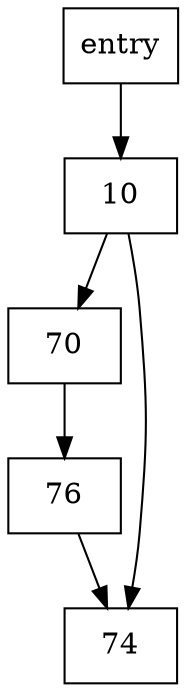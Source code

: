 digraph {
  node [shape=box];
  
  entry;
  10;
  70;
  76;
  74;
  
  entry -> 10;
  10 -> 70;
  10 -> 74;
  70 -> 76;
  76 -> 74;

}
